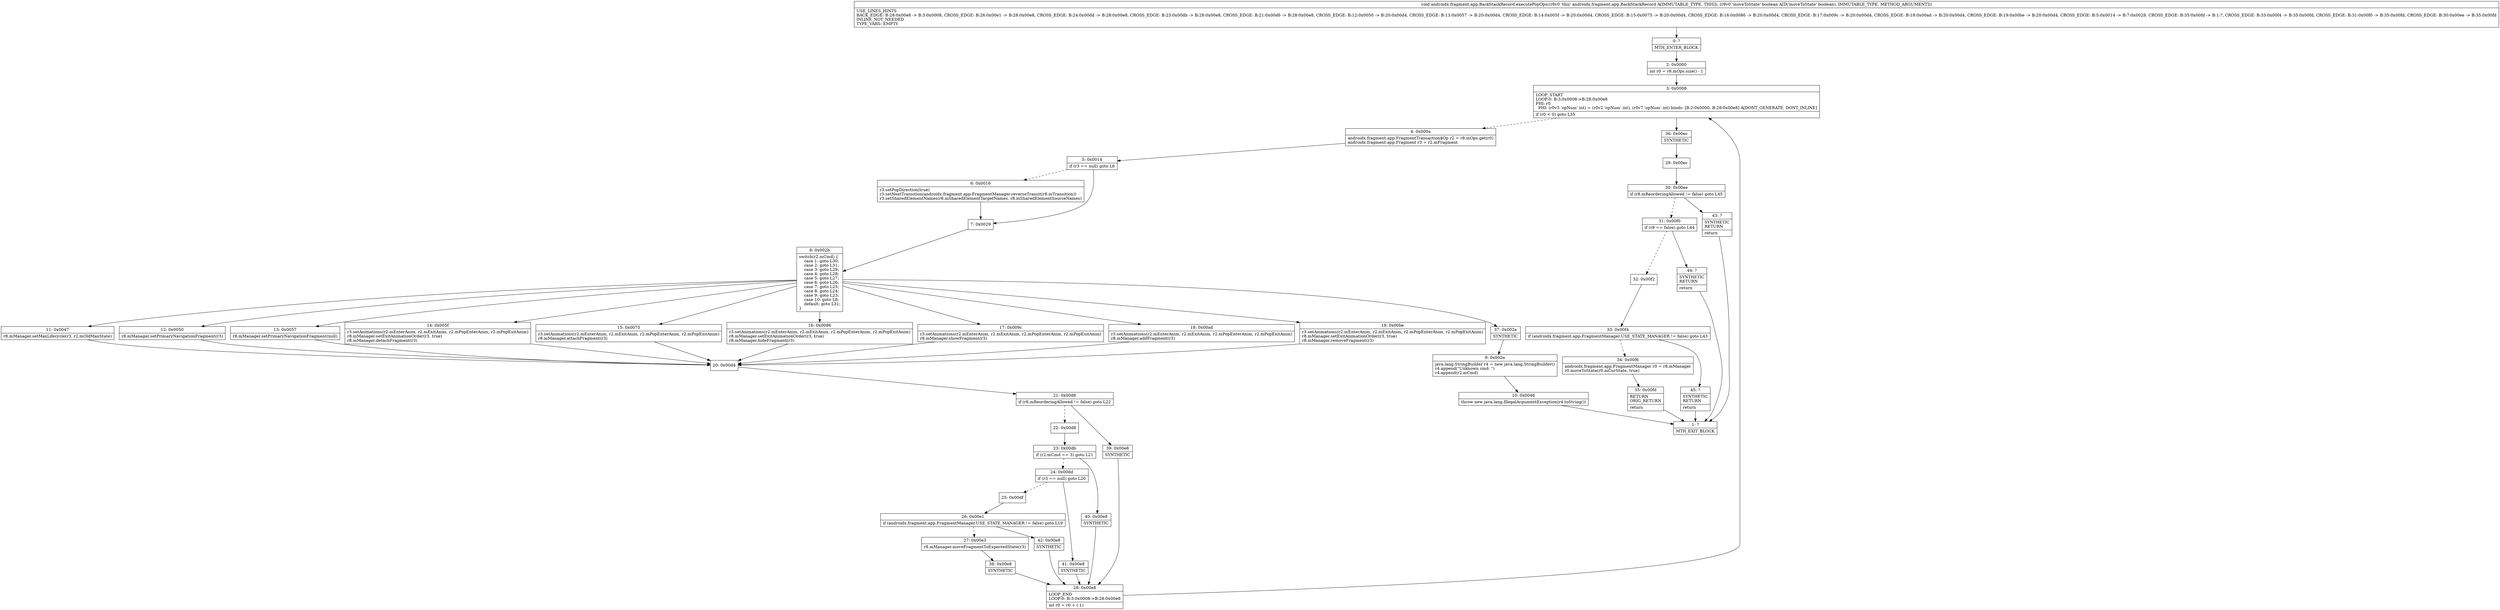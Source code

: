 digraph "CFG forandroidx.fragment.app.BackStackRecord.executePopOps(Z)V" {
Node_0 [shape=record,label="{0\:\ ?|MTH_ENTER_BLOCK\l}"];
Node_2 [shape=record,label="{2\:\ 0x0000|int r0 = r8.mOps.size() \- 1\l}"];
Node_3 [shape=record,label="{3\:\ 0x0008|LOOP_START\lLOOP:0: B:3:0x0008\-\>B:28:0x00e8\lPHI: r0 \l  PHI: (r0v3 'opNum' int) = (r0v2 'opNum' int), (r0v7 'opNum' int) binds: [B:2:0x0000, B:28:0x00e8] A[DONT_GENERATE, DONT_INLINE]\l|if (r0 \< 0) goto L35\l}"];
Node_4 [shape=record,label="{4\:\ 0x000a|androidx.fragment.app.FragmentTransaction$Op r2 = r8.mOps.get(r0)\landroidx.fragment.app.Fragment r3 = r2.mFragment\l}"];
Node_5 [shape=record,label="{5\:\ 0x0014|if (r3 == null) goto L6\l}"];
Node_6 [shape=record,label="{6\:\ 0x0016|r3.setPopDirection(true)\lr3.setNextTransition(androidx.fragment.app.FragmentManager.reverseTransit(r8.mTransition))\lr3.setSharedElementNames(r8.mSharedElementTargetNames, r8.mSharedElementSourceNames)\l}"];
Node_7 [shape=record,label="{7\:\ 0x0029}"];
Node_8 [shape=record,label="{8\:\ 0x002b|switch(r2.mCmd) \{\l    case 1: goto L30;\l    case 2: goto L31;\l    case 3: goto L29;\l    case 4: goto L28;\l    case 5: goto L27;\l    case 6: goto L26;\l    case 7: goto L25;\l    case 8: goto L24;\l    case 9: goto L23;\l    case 10: goto L8;\l    default: goto L31;\l\}\l}"];
Node_11 [shape=record,label="{11\:\ 0x0047|r8.mManager.setMaxLifecycle(r3, r2.mOldMaxState)\l}"];
Node_20 [shape=record,label="{20\:\ 0x00d4}"];
Node_21 [shape=record,label="{21\:\ 0x00d6|if (r8.mReorderingAllowed != false) goto L22\l}"];
Node_22 [shape=record,label="{22\:\ 0x00d8}"];
Node_23 [shape=record,label="{23\:\ 0x00db|if (r2.mCmd == 3) goto L21\l}"];
Node_24 [shape=record,label="{24\:\ 0x00dd|if (r3 == null) goto L20\l}"];
Node_25 [shape=record,label="{25\:\ 0x00df}"];
Node_26 [shape=record,label="{26\:\ 0x00e1|if (androidx.fragment.app.FragmentManager.USE_STATE_MANAGER != false) goto L19\l}"];
Node_27 [shape=record,label="{27\:\ 0x00e3|r8.mManager.moveFragmentToExpectedState(r3)\l}"];
Node_38 [shape=record,label="{38\:\ 0x00e8|SYNTHETIC\l}"];
Node_28 [shape=record,label="{28\:\ 0x00e8|LOOP_END\lLOOP:0: B:3:0x0008\-\>B:28:0x00e8\l|int r0 = r0 + (\-1)\l}"];
Node_42 [shape=record,label="{42\:\ 0x00e8|SYNTHETIC\l}"];
Node_41 [shape=record,label="{41\:\ 0x00e8|SYNTHETIC\l}"];
Node_40 [shape=record,label="{40\:\ 0x00e8|SYNTHETIC\l}"];
Node_39 [shape=record,label="{39\:\ 0x00e8|SYNTHETIC\l}"];
Node_12 [shape=record,label="{12\:\ 0x0050|r8.mManager.setPrimaryNavigationFragment(r3)\l}"];
Node_13 [shape=record,label="{13\:\ 0x0057|r8.mManager.setPrimaryNavigationFragment(null)\l}"];
Node_14 [shape=record,label="{14\:\ 0x005f|r3.setAnimations(r2.mEnterAnim, r2.mExitAnim, r2.mPopEnterAnim, r2.mPopExitAnim)\lr8.mManager.setExitAnimationOrder(r3, true)\lr8.mManager.detachFragment(r3)\l}"];
Node_15 [shape=record,label="{15\:\ 0x0075|r3.setAnimations(r2.mEnterAnim, r2.mExitAnim, r2.mPopEnterAnim, r2.mPopExitAnim)\lr8.mManager.attachFragment(r3)\l}"];
Node_16 [shape=record,label="{16\:\ 0x0086|r3.setAnimations(r2.mEnterAnim, r2.mExitAnim, r2.mPopEnterAnim, r2.mPopExitAnim)\lr8.mManager.setExitAnimationOrder(r3, true)\lr8.mManager.hideFragment(r3)\l}"];
Node_17 [shape=record,label="{17\:\ 0x009c|r3.setAnimations(r2.mEnterAnim, r2.mExitAnim, r2.mPopEnterAnim, r2.mPopExitAnim)\lr8.mManager.showFragment(r3)\l}"];
Node_18 [shape=record,label="{18\:\ 0x00ad|r3.setAnimations(r2.mEnterAnim, r2.mExitAnim, r2.mPopEnterAnim, r2.mPopExitAnim)\lr8.mManager.addFragment(r3)\l}"];
Node_19 [shape=record,label="{19\:\ 0x00be|r3.setAnimations(r2.mEnterAnim, r2.mExitAnim, r2.mPopEnterAnim, r2.mPopExitAnim)\lr8.mManager.setExitAnimationOrder(r3, true)\lr8.mManager.removeFragment(r3)\l}"];
Node_37 [shape=record,label="{37\:\ 0x002e|SYNTHETIC\l}"];
Node_9 [shape=record,label="{9\:\ 0x002e|java.lang.StringBuilder r4 = new java.lang.StringBuilder()\lr4.append(\"Unknown cmd: \")\lr4.append(r2.mCmd)\l}"];
Node_10 [shape=record,label="{10\:\ 0x0046|throw new java.lang.IllegalArgumentException(r4.toString())\l}"];
Node_1 [shape=record,label="{1\:\ ?|MTH_EXIT_BLOCK\l}"];
Node_36 [shape=record,label="{36\:\ 0x00ec|SYNTHETIC\l}"];
Node_29 [shape=record,label="{29\:\ 0x00ec}"];
Node_30 [shape=record,label="{30\:\ 0x00ee|if (r8.mReorderingAllowed != false) goto L45\l}"];
Node_31 [shape=record,label="{31\:\ 0x00f0|if (r9 == false) goto L44\l}"];
Node_32 [shape=record,label="{32\:\ 0x00f2}"];
Node_33 [shape=record,label="{33\:\ 0x00f4|if (androidx.fragment.app.FragmentManager.USE_STATE_MANAGER != false) goto L43\l}"];
Node_34 [shape=record,label="{34\:\ 0x00f6|androidx.fragment.app.FragmentManager r0 = r8.mManager\lr0.moveToState(r0.mCurState, true)\l}"];
Node_35 [shape=record,label="{35\:\ 0x00fd|RETURN\lORIG_RETURN\l|return\l}"];
Node_45 [shape=record,label="{45\:\ ?|SYNTHETIC\lRETURN\l|return\l}"];
Node_44 [shape=record,label="{44\:\ ?|SYNTHETIC\lRETURN\l|return\l}"];
Node_43 [shape=record,label="{43\:\ ?|SYNTHETIC\lRETURN\l|return\l}"];
MethodNode[shape=record,label="{void androidx.fragment.app.BackStackRecord.executePopOps((r8v0 'this' androidx.fragment.app.BackStackRecord A[IMMUTABLE_TYPE, THIS]), (r9v0 'moveToState' boolean A[D('moveToState' boolean), IMMUTABLE_TYPE, METHOD_ARGUMENT]))  | USE_LINES_HINTS\lBACK_EDGE: B:28:0x00e8 \-\> B:3:0x0008, CROSS_EDGE: B:26:0x00e1 \-\> B:28:0x00e8, CROSS_EDGE: B:24:0x00dd \-\> B:28:0x00e8, CROSS_EDGE: B:23:0x00db \-\> B:28:0x00e8, CROSS_EDGE: B:21:0x00d6 \-\> B:28:0x00e8, CROSS_EDGE: B:12:0x0050 \-\> B:20:0x00d4, CROSS_EDGE: B:13:0x0057 \-\> B:20:0x00d4, CROSS_EDGE: B:14:0x005f \-\> B:20:0x00d4, CROSS_EDGE: B:15:0x0075 \-\> B:20:0x00d4, CROSS_EDGE: B:16:0x0086 \-\> B:20:0x00d4, CROSS_EDGE: B:17:0x009c \-\> B:20:0x00d4, CROSS_EDGE: B:18:0x00ad \-\> B:20:0x00d4, CROSS_EDGE: B:19:0x00be \-\> B:20:0x00d4, CROSS_EDGE: B:5:0x0014 \-\> B:7:0x0029, CROSS_EDGE: B:35:0x00fd \-\> B:1:?, CROSS_EDGE: B:33:0x00f4 \-\> B:35:0x00fd, CROSS_EDGE: B:31:0x00f0 \-\> B:35:0x00fd, CROSS_EDGE: B:30:0x00ee \-\> B:35:0x00fd\lINLINE_NOT_NEEDED\lTYPE_VARS: EMPTY\l}"];
MethodNode -> Node_0;Node_0 -> Node_2;
Node_2 -> Node_3;
Node_3 -> Node_4[style=dashed];
Node_3 -> Node_36;
Node_4 -> Node_5;
Node_5 -> Node_6[style=dashed];
Node_5 -> Node_7;
Node_6 -> Node_7;
Node_7 -> Node_8;
Node_8 -> Node_11;
Node_8 -> Node_12;
Node_8 -> Node_13;
Node_8 -> Node_14;
Node_8 -> Node_15;
Node_8 -> Node_16;
Node_8 -> Node_17;
Node_8 -> Node_18;
Node_8 -> Node_19;
Node_8 -> Node_37;
Node_11 -> Node_20;
Node_20 -> Node_21;
Node_21 -> Node_22[style=dashed];
Node_21 -> Node_39;
Node_22 -> Node_23;
Node_23 -> Node_24[style=dashed];
Node_23 -> Node_40;
Node_24 -> Node_25[style=dashed];
Node_24 -> Node_41;
Node_25 -> Node_26;
Node_26 -> Node_27[style=dashed];
Node_26 -> Node_42;
Node_27 -> Node_38;
Node_38 -> Node_28;
Node_28 -> Node_3;
Node_42 -> Node_28;
Node_41 -> Node_28;
Node_40 -> Node_28;
Node_39 -> Node_28;
Node_12 -> Node_20;
Node_13 -> Node_20;
Node_14 -> Node_20;
Node_15 -> Node_20;
Node_16 -> Node_20;
Node_17 -> Node_20;
Node_18 -> Node_20;
Node_19 -> Node_20;
Node_37 -> Node_9;
Node_9 -> Node_10;
Node_10 -> Node_1;
Node_36 -> Node_29;
Node_29 -> Node_30;
Node_30 -> Node_31[style=dashed];
Node_30 -> Node_43;
Node_31 -> Node_32[style=dashed];
Node_31 -> Node_44;
Node_32 -> Node_33;
Node_33 -> Node_34[style=dashed];
Node_33 -> Node_45;
Node_34 -> Node_35;
Node_35 -> Node_1;
Node_45 -> Node_1;
Node_44 -> Node_1;
Node_43 -> Node_1;
}

